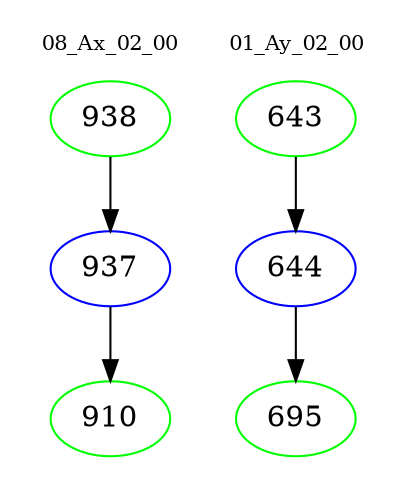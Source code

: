 digraph{
subgraph cluster_0 {
color = white
label = "08_Ax_02_00";
fontsize=10;
T0_938 [label="938", color="green"]
T0_938 -> T0_937 [color="black"]
T0_937 [label="937", color="blue"]
T0_937 -> T0_910 [color="black"]
T0_910 [label="910", color="green"]
}
subgraph cluster_1 {
color = white
label = "01_Ay_02_00";
fontsize=10;
T1_643 [label="643", color="green"]
T1_643 -> T1_644 [color="black"]
T1_644 [label="644", color="blue"]
T1_644 -> T1_695 [color="black"]
T1_695 [label="695", color="green"]
}
}
